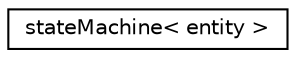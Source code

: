 digraph "Graphical Class Hierarchy"
{
 // LATEX_PDF_SIZE
  edge [fontname="Helvetica",fontsize="10",labelfontname="Helvetica",labelfontsize="10"];
  node [fontname="Helvetica",fontsize="10",shape=record];
  rankdir="LR";
  Node0 [label="stateMachine\< entity \>",height=0.2,width=0.4,color="black", fillcolor="white", style="filled",URL="$classstate_machine.html",tooltip="An templated stateMachine class that encapsulates all state related data and functions,..."];
}
